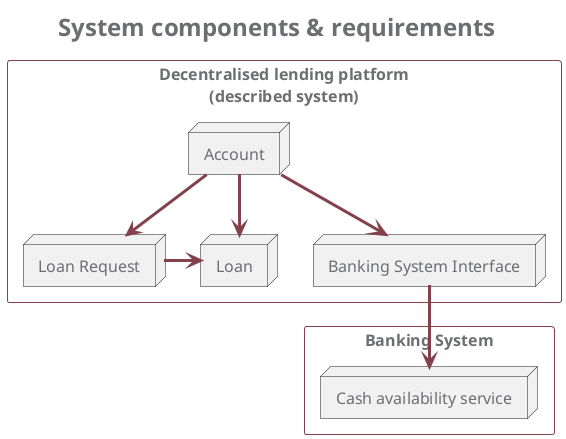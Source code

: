 @startuml
title System components & requirements

skinparam defaultFontName Bahnschrift
skinparam defaultFontColor #6d6e71
skinparam defaultFontSize 16
skinparam defaultTextAlignment left
skinparam titleFontSize 24
skinparam arrowFontStyle bold
skinparam SequenceGroupBackgroundColor #83414c
skinparam SequenceGroupBorderColor #83414c
skinparam SequenceGroupHeaderFontColor White
skinparam ArrowColor #00FF00
skinparam ArrowColor #83414c
skinparam ArrowThickness 3
skinparam LegendBackgroundColor #FFFFFF
skinparam LegendBorderThickness 0

rectangle "Banking System" {
    node "Cash availability service" as cas
}
rectangle "Decentralised lending platform\n(described system)" {
    node Account as a
    node "Loan Request" as lr
    node Loan as l
    node "Banking System Interface" as bsi
}

a --> l
a --> lr
a --> bsi
lr -> l
bsi --> cas

@enduml